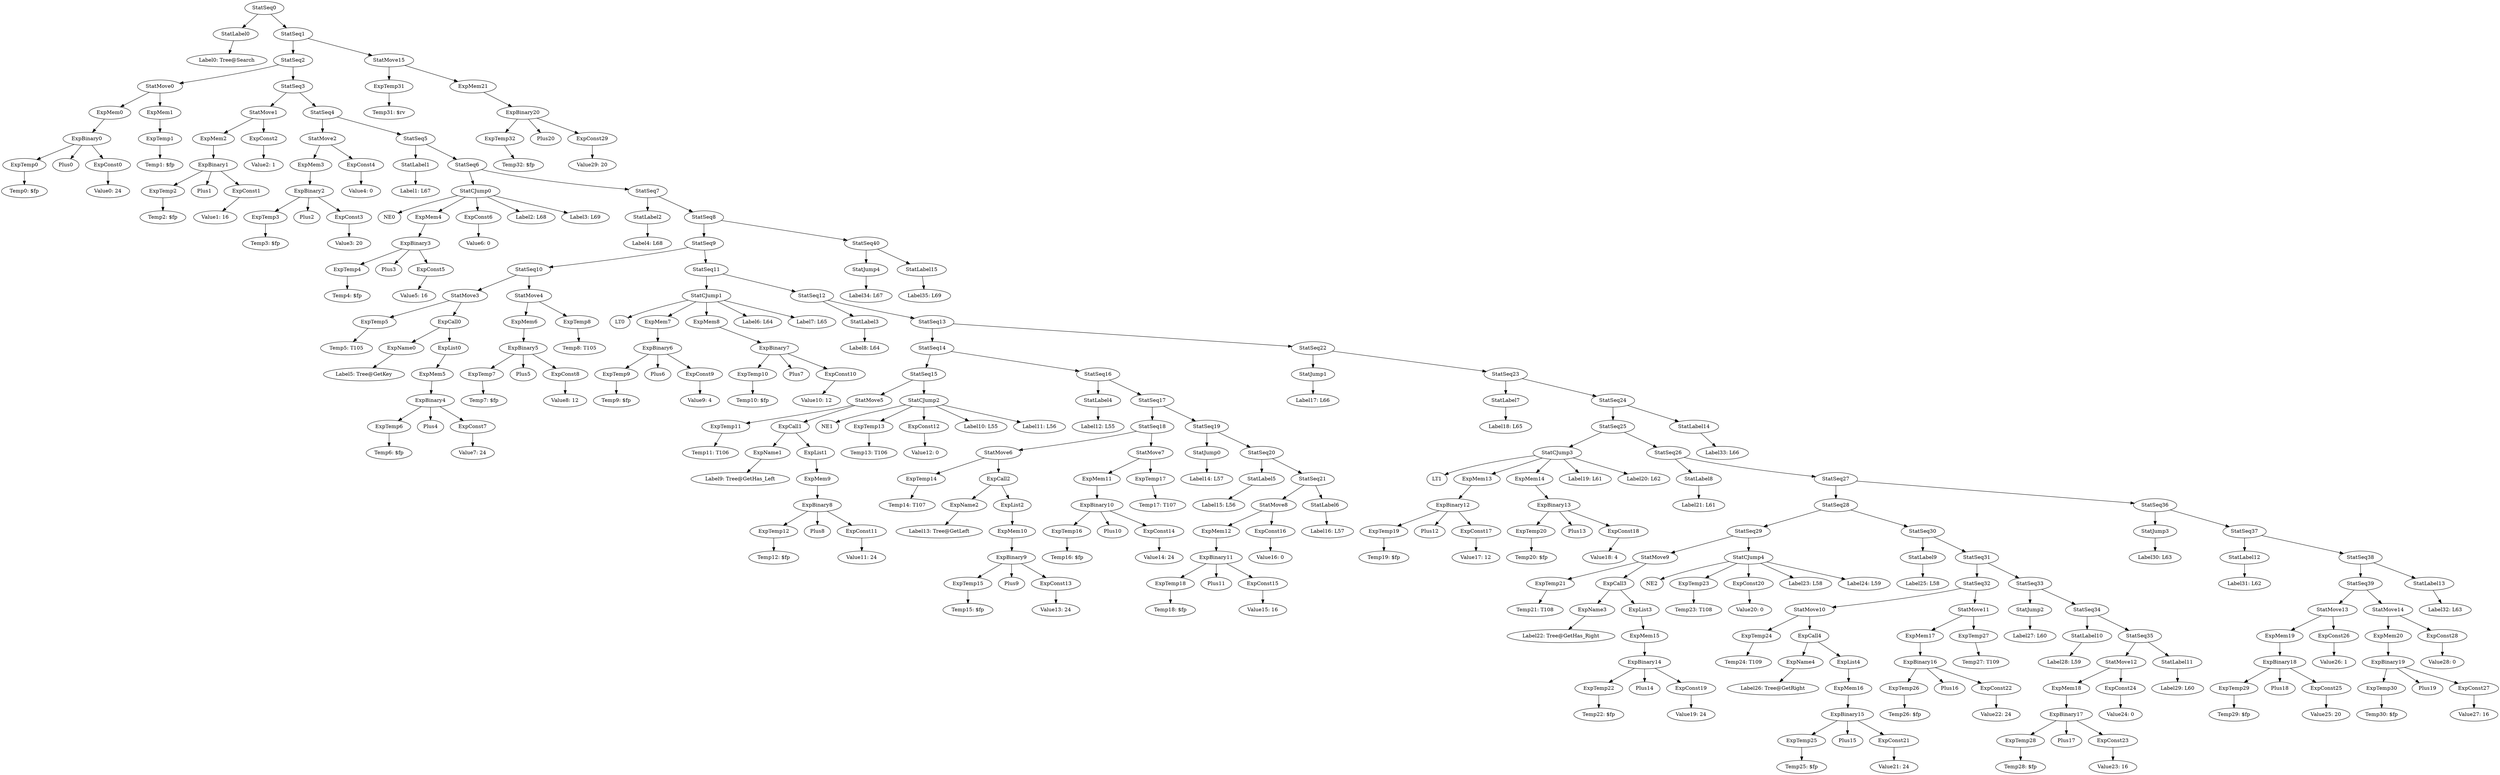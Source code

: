digraph {
	ordering = out;
	ExpConst29 -> "Value29: 20";
	ExpTemp32 -> "Temp32: $fp";
	StatMove15 -> ExpTemp31;
	StatMove15 -> ExpMem21;
	StatSeq13 -> StatSeq14;
	StatSeq13 -> StatSeq22;
	ExpTemp23 -> "Temp23: T108";
	StatMove11 -> ExpMem17;
	StatMove11 -> ExpTemp27;
	ExpBinary10 -> ExpTemp16;
	ExpBinary10 -> Plus10;
	ExpBinary10 -> ExpConst14;
	ExpList2 -> ExpMem10;
	ExpTemp22 -> "Temp22: $fp";
	ExpTemp10 -> "Temp10: $fp";
	ExpConst19 -> "Value19: 24";
	StatMove12 -> ExpMem18;
	StatMove12 -> ExpConst24;
	StatSeq16 -> StatLabel4;
	StatSeq16 -> StatSeq17;
	StatSeq7 -> StatLabel2;
	StatSeq7 -> StatSeq8;
	ExpConst27 -> "Value27: 16";
	ExpTemp13 -> "Temp13: T106";
	ExpConst11 -> "Value11: 24";
	ExpTemp16 -> "Temp16: $fp";
	StatCJump2 -> NE1;
	StatCJump2 -> ExpTemp13;
	StatCJump2 -> ExpConst12;
	StatCJump2 -> "Label10: L55";
	StatCJump2 -> "Label11: L56";
	ExpBinary6 -> ExpTemp9;
	ExpBinary6 -> Plus6;
	ExpBinary6 -> ExpConst9;
	ExpBinary9 -> ExpTemp15;
	ExpBinary9 -> Plus9;
	ExpBinary9 -> ExpConst13;
	ExpCall4 -> ExpName4;
	ExpCall4 -> ExpList4;
	StatJump3 -> "Label30: L63";
	StatCJump1 -> LT0;
	StatCJump1 -> ExpMem7;
	StatCJump1 -> ExpMem8;
	StatCJump1 -> "Label6: L64";
	StatCJump1 -> "Label7: L65";
	ExpCall3 -> ExpName3;
	ExpCall3 -> ExpList3;
	ExpConst25 -> "Value25: 20";
	ExpConst12 -> "Value12: 0";
	ExpTemp8 -> "Temp8: T105";
	ExpMem15 -> ExpBinary14;
	ExpConst10 -> "Value10: 12";
	ExpBinary1 -> ExpTemp2;
	ExpBinary1 -> Plus1;
	ExpBinary1 -> ExpConst1;
	ExpConst14 -> "Value14: 24";
	ExpConst9 -> "Value9: 4";
	StatLabel2 -> "Label4: L68";
	StatMove5 -> ExpTemp11;
	StatMove5 -> ExpCall1;
	ExpBinary15 -> ExpTemp25;
	ExpBinary15 -> Plus15;
	ExpBinary15 -> ExpConst21;
	StatSeq20 -> StatLabel5;
	StatSeq20 -> StatSeq21;
	ExpBinary7 -> ExpTemp10;
	ExpBinary7 -> Plus7;
	ExpBinary7 -> ExpConst10;
	ExpBinary5 -> ExpTemp7;
	ExpBinary5 -> Plus5;
	ExpBinary5 -> ExpConst8;
	ExpTemp15 -> "Temp15: $fp";
	ExpName1 -> "Label9: Tree@GetHas_Left";
	StatMove13 -> ExpMem19;
	StatMove13 -> ExpConst26;
	ExpTemp17 -> "Temp17: T107";
	ExpConst3 -> "Value3: 20";
	StatMove1 -> ExpMem2;
	StatMove1 -> ExpConst2;
	StatLabel4 -> "Label12: L55";
	StatSeq23 -> StatLabel7;
	StatSeq23 -> StatSeq24;
	StatSeq5 -> StatLabel1;
	StatSeq5 -> StatSeq6;
	ExpConst1 -> "Value1: 16";
	StatMove2 -> ExpMem3;
	StatMove2 -> ExpConst4;
	ExpBinary13 -> ExpTemp20;
	ExpBinary13 -> Plus13;
	ExpBinary13 -> ExpConst18;
	ExpTemp2 -> "Temp2: $fp";
	StatLabel11 -> "Label29: L60";
	StatLabel12 -> "Label31: L62";
	ExpBinary0 -> ExpTemp0;
	ExpBinary0 -> Plus0;
	ExpBinary0 -> ExpConst0;
	ExpBinary11 -> ExpTemp18;
	ExpBinary11 -> Plus11;
	ExpBinary11 -> ExpConst15;
	StatSeq33 -> StatJump2;
	StatSeq33 -> StatSeq34;
	StatSeq15 -> StatMove5;
	StatSeq15 -> StatCJump2;
	ExpConst13 -> "Value13: 24";
	ExpMem7 -> ExpBinary6;
	StatSeq18 -> StatMove6;
	StatSeq18 -> StatMove7;
	StatLabel3 -> "Label8: L64";
	ExpBinary3 -> ExpTemp4;
	ExpBinary3 -> Plus3;
	ExpBinary3 -> ExpConst5;
	StatSeq3 -> StatMove1;
	StatSeq3 -> StatSeq4;
	ExpBinary14 -> ExpTemp22;
	ExpBinary14 -> Plus14;
	ExpBinary14 -> ExpConst19;
	StatMove0 -> ExpMem0;
	StatMove0 -> ExpMem1;
	ExpTemp12 -> "Temp12: $fp";
	ExpTemp14 -> "Temp14: T107";
	StatLabel6 -> "Label16: L57";
	ExpMem21 -> ExpBinary20;
	ExpConst23 -> "Value23: 16";
	StatSeq11 -> StatCJump1;
	StatSeq11 -> StatSeq12;
	ExpMem2 -> ExpBinary1;
	StatJump1 -> "Label17: L66";
	StatLabel1 -> "Label1: L67";
	StatSeq9 -> StatSeq10;
	StatSeq9 -> StatSeq11;
	ExpCall0 -> ExpName0;
	ExpCall0 -> ExpList0;
	ExpMem8 -> ExpBinary7;
	StatSeq6 -> StatCJump0;
	StatSeq6 -> StatSeq7;
	ExpTemp11 -> "Temp11: T106";
	StatSeq0 -> StatLabel0;
	StatSeq0 -> StatSeq1;
	ExpTemp1 -> "Temp1: $fp";
	ExpList1 -> ExpMem9;
	ExpBinary4 -> ExpTemp6;
	ExpBinary4 -> Plus4;
	ExpBinary4 -> ExpConst7;
	ExpTemp5 -> "Temp5: T105";
	ExpBinary17 -> ExpTemp28;
	ExpBinary17 -> Plus17;
	ExpBinary17 -> ExpConst23;
	ExpMem16 -> ExpBinary15;
	ExpBinary2 -> ExpTemp3;
	ExpBinary2 -> Plus2;
	ExpBinary2 -> ExpConst3;
	ExpMem5 -> ExpBinary4;
	StatSeq17 -> StatSeq18;
	StatSeq17 -> StatSeq19;
	ExpTemp19 -> "Temp19: $fp";
	StatSeq1 -> StatSeq2;
	StatSeq1 -> StatMove15;
	StatSeq30 -> StatLabel9;
	StatSeq30 -> StatSeq31;
	ExpName2 -> "Label13: Tree@GetLeft";
	ExpMem3 -> ExpBinary2;
	StatSeq4 -> StatMove2;
	StatSeq4 -> StatSeq5;
	ExpMem0 -> ExpBinary0;
	ExpMem1 -> ExpTemp1;
	ExpMem9 -> ExpBinary8;
	ExpConst6 -> "Value6: 0";
	ExpConst8 -> "Value8: 12";
	ExpName0 -> "Label5: Tree@GetKey";
	ExpTemp20 -> "Temp20: $fp";
	ExpConst4 -> "Value4: 0";
	StatSeq12 -> StatLabel3;
	StatSeq12 -> StatSeq13;
	ExpTemp4 -> "Temp4: $fp";
	StatLabel5 -> "Label15: L56";
	ExpTemp0 -> "Temp0: $fp";
	StatMove7 -> ExpMem11;
	StatMove7 -> ExpTemp17;
	ExpTemp7 -> "Temp7: $fp";
	ExpCall2 -> ExpName2;
	ExpCall2 -> ExpList2;
	ExpConst2 -> "Value2: 1";
	StatLabel0 -> "Label0: Tree@Search";
	ExpConst24 -> "Value24: 0";
	ExpBinary8 -> ExpTemp12;
	ExpBinary8 -> Plus8;
	ExpBinary8 -> ExpConst11;
	ExpConst5 -> "Value5: 16";
	StatSeq26 -> StatLabel8;
	StatSeq26 -> StatSeq27;
	ExpCall1 -> ExpName1;
	ExpCall1 -> ExpList1;
	ExpMem19 -> ExpBinary18;
	ExpConst0 -> "Value0: 24";
	StatCJump0 -> NE0;
	StatCJump0 -> ExpMem4;
	StatCJump0 -> ExpConst6;
	StatCJump0 -> "Label2: L68";
	StatCJump0 -> "Label3: L69";
	StatJump0 -> "Label14: L57";
	ExpConst15 -> "Value15: 16";
	ExpMem12 -> ExpBinary11;
	ExpBinary20 -> ExpTemp32;
	ExpBinary20 -> Plus20;
	ExpBinary20 -> ExpConst29;
	StatSeq32 -> StatMove10;
	StatSeq32 -> StatMove11;
	ExpTemp28 -> "Temp28: $fp";
	StatMove8 -> ExpMem12;
	StatMove8 -> ExpConst16;
	StatLabel7 -> "Label18: L65";
	ExpMem6 -> ExpBinary5;
	ExpConst16 -> "Value16: 0";
	StatSeq21 -> StatMove8;
	StatSeq21 -> StatLabel6;
	StatSeq19 -> StatJump0;
	StatSeq19 -> StatSeq20;
	StatSeq22 -> StatJump1;
	StatSeq22 -> StatSeq23;
	StatCJump3 -> LT1;
	StatCJump3 -> ExpMem13;
	StatCJump3 -> ExpMem14;
	StatCJump3 -> "Label19: L61";
	StatCJump3 -> "Label20: L62";
	StatMove6 -> ExpTemp14;
	StatMove6 -> ExpCall2;
	ExpBinary12 -> ExpTemp19;
	ExpBinary12 -> Plus12;
	ExpBinary12 -> ExpConst17;
	ExpConst26 -> "Value26: 1";
	ExpConst18 -> "Value18: 4";
	ExpConst17 -> "Value17: 12";
	StatCJump4 -> NE2;
	StatCJump4 -> ExpTemp23;
	StatCJump4 -> ExpConst20;
	StatCJump4 -> "Label23: L58";
	StatCJump4 -> "Label24: L59";
	StatSeq14 -> StatSeq15;
	StatSeq14 -> StatSeq16;
	ExpMem13 -> ExpBinary12;
	StatSeq31 -> StatSeq32;
	StatSeq31 -> StatSeq33;
	ExpMem14 -> ExpBinary13;
	StatMove3 -> ExpTemp5;
	StatMove3 -> ExpCall0;
	StatSeq25 -> StatCJump3;
	StatSeq25 -> StatSeq26;
	ExpConst7 -> "Value7: 24";
	ExpTemp21 -> "Temp21: T108";
	StatMove4 -> ExpMem6;
	StatMove4 -> ExpTemp8;
	StatMove9 -> ExpTemp21;
	StatMove9 -> ExpCall3;
	ExpName3 -> "Label22: Tree@GetHas_Right";
	ExpList3 -> ExpMem15;
	StatSeq29 -> StatMove9;
	StatSeq29 -> StatCJump4;
	ExpConst20 -> "Value20: 0";
	StatSeq28 -> StatSeq29;
	StatSeq28 -> StatSeq30;
	StatLabel9 -> "Label25: L58";
	ExpTemp31 -> "Temp31: $rv";
	ExpTemp24 -> "Temp24: T109";
	ExpMem4 -> ExpBinary3;
	StatMove10 -> ExpTemp24;
	StatMove10 -> ExpCall4;
	StatSeq39 -> StatMove13;
	StatSeq39 -> StatMove14;
	ExpName4 -> "Label26: Tree@GetRight";
	ExpTemp25 -> "Temp25: $fp";
	ExpConst21 -> "Value21: 24";
	ExpList4 -> ExpMem16;
	ExpTemp27 -> "Temp27: T109";
	ExpTemp26 -> "Temp26: $fp";
	ExpBinary16 -> ExpTemp26;
	ExpBinary16 -> Plus16;
	ExpBinary16 -> ExpConst22;
	ExpTemp18 -> "Temp18: $fp";
	ExpConst28 -> "Value28: 0";
	ExpList0 -> ExpMem5;
	ExpConst22 -> "Value22: 24";
	StatSeq34 -> StatLabel10;
	StatSeq34 -> StatSeq35;
	ExpMem17 -> ExpBinary16;
	StatJump2 -> "Label27: L60";
	StatLabel10 -> "Label28: L59";
	ExpMem18 -> ExpBinary17;
	StatSeq35 -> StatMove12;
	StatSeq35 -> StatLabel11;
	StatMove14 -> ExpMem20;
	StatMove14 -> ExpConst28;
	ExpTemp9 -> "Temp9: $fp";
	StatSeq27 -> StatSeq28;
	StatSeq27 -> StatSeq36;
	ExpMem11 -> ExpBinary10;
	StatSeq36 -> StatJump3;
	StatSeq36 -> StatSeq37;
	StatSeq37 -> StatLabel12;
	StatSeq37 -> StatSeq38;
	ExpTemp3 -> "Temp3: $fp";
	ExpTemp6 -> "Temp6: $fp";
	StatLabel8 -> "Label21: L61";
	ExpBinary18 -> ExpTemp29;
	ExpBinary18 -> Plus18;
	ExpBinary18 -> ExpConst25;
	ExpTemp29 -> "Temp29: $fp";
	ExpTemp30 -> "Temp30: $fp";
	ExpBinary19 -> ExpTemp30;
	ExpBinary19 -> Plus19;
	ExpBinary19 -> ExpConst27;
	ExpMem20 -> ExpBinary19;
	StatSeq38 -> StatSeq39;
	StatSeq38 -> StatLabel13;
	StatSeq2 -> StatMove0;
	StatSeq2 -> StatSeq3;
	StatLabel13 -> "Label32: L63";
	StatSeq24 -> StatSeq25;
	StatSeq24 -> StatLabel14;
	StatSeq10 -> StatMove3;
	StatSeq10 -> StatMove4;
	StatLabel14 -> "Label33: L66";
	StatSeq8 -> StatSeq9;
	StatSeq8 -> StatSeq40;
	ExpMem10 -> ExpBinary9;
	StatJump4 -> "Label34: L67";
	StatSeq40 -> StatJump4;
	StatSeq40 -> StatLabel15;
	StatLabel15 -> "Label35: L69";
}


